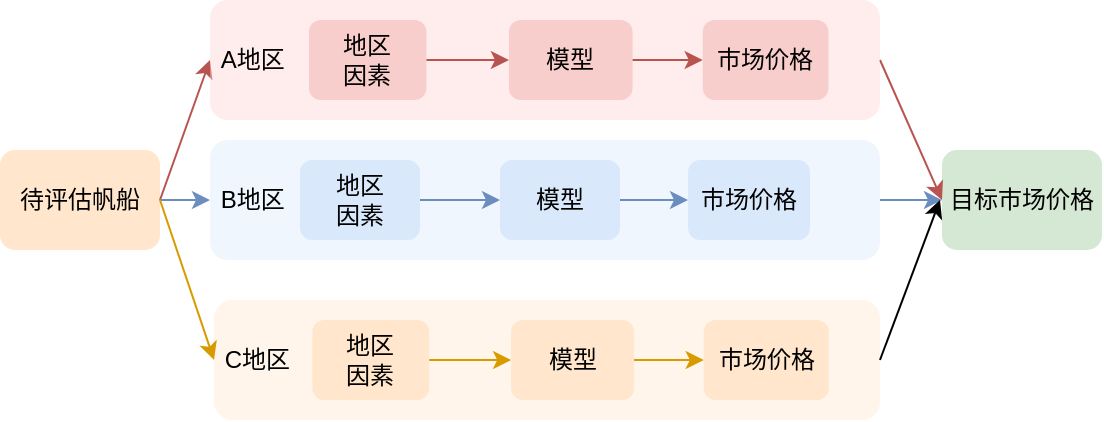 <mxfile version="21.0.8" type="github">
  <diagram name="第 1 页" id="S1QftpWEGq1zg3Fq66IN">
    <mxGraphModel dx="662" dy="423" grid="1" gridSize="10" guides="1" tooltips="1" connect="1" arrows="1" fold="1" page="1" pageScale="1" pageWidth="827" pageHeight="1169" math="0" shadow="0">
      <root>
        <mxCell id="0" />
        <mxCell id="1" parent="0" />
        <mxCell id="Emok9PFtpWs19b4eqsXd-29" value="&amp;nbsp;B地区" style="rounded=1;whiteSpace=wrap;html=1;fillColor=#dae8fc;align=left;strokeColor=none;opacity=40;" vertex="1" parent="1">
          <mxGeometry x="175" y="160" width="335" height="60" as="geometry" />
        </mxCell>
        <mxCell id="Emok9PFtpWs19b4eqsXd-1" value="待评估帆船" style="rounded=1;whiteSpace=wrap;html=1;fillColor=#ffe6cc;strokeColor=none;" vertex="1" parent="1">
          <mxGeometry x="70" y="165" width="80" height="50" as="geometry" />
        </mxCell>
        <mxCell id="Emok9PFtpWs19b4eqsXd-5" value="目标市场价格" style="rounded=1;whiteSpace=wrap;html=1;fillColor=#d5e8d4;strokeColor=none;" vertex="1" parent="1">
          <mxGeometry x="541" y="165" width="80" height="50" as="geometry" />
        </mxCell>
        <mxCell id="Emok9PFtpWs19b4eqsXd-6" value="" style="endArrow=classic;html=1;rounded=0;exitX=1;exitY=0.5;exitDx=0;exitDy=0;entryX=0;entryY=0.5;entryDx=0;entryDy=0;fillColor=#f8cecc;strokeColor=#b85450;" edge="1" parent="1" source="Emok9PFtpWs19b4eqsXd-1" target="Emok9PFtpWs19b4eqsXd-28">
          <mxGeometry width="50" height="50" relative="1" as="geometry">
            <mxPoint x="380" y="290" as="sourcePoint" />
            <mxPoint x="430" y="240" as="targetPoint" />
          </mxGeometry>
        </mxCell>
        <mxCell id="Emok9PFtpWs19b4eqsXd-9" value="" style="endArrow=classic;html=1;rounded=0;exitX=1;exitY=0.5;exitDx=0;exitDy=0;entryX=0;entryY=0.5;entryDx=0;entryDy=0;fillColor=#f8cecc;strokeColor=#b85450;" edge="1" parent="1" source="Emok9PFtpWs19b4eqsXd-28" target="Emok9PFtpWs19b4eqsXd-5">
          <mxGeometry width="50" height="50" relative="1" as="geometry">
            <mxPoint x="380" y="290" as="sourcePoint" />
            <mxPoint x="430" y="240" as="targetPoint" />
          </mxGeometry>
        </mxCell>
        <mxCell id="Emok9PFtpWs19b4eqsXd-13" value="市场价格" style="rounded=1;whiteSpace=wrap;html=1;fillColor=#dae8fc;strokeColor=none;" vertex="1" parent="1">
          <mxGeometry x="414" y="170" width="61" height="40" as="geometry" />
        </mxCell>
        <mxCell id="Emok9PFtpWs19b4eqsXd-15" value="地区&lt;br&gt;因素" style="rounded=1;whiteSpace=wrap;html=1;fillColor=#dae8fc;strokeColor=none;" vertex="1" parent="1">
          <mxGeometry x="220" y="170" width="60" height="40" as="geometry" />
        </mxCell>
        <mxCell id="Emok9PFtpWs19b4eqsXd-18" value="模型" style="rounded=1;whiteSpace=wrap;html=1;fillColor=#dae8fc;strokeColor=none;" vertex="1" parent="1">
          <mxGeometry x="320" y="170" width="60" height="40" as="geometry" />
        </mxCell>
        <mxCell id="Emok9PFtpWs19b4eqsXd-19" value="" style="endArrow=classic;html=1;rounded=0;fillColor=#dae8fc;strokeColor=#6c8ebf;exitX=1;exitY=0.5;exitDx=0;exitDy=0;entryX=0;entryY=0.5;entryDx=0;entryDy=0;" edge="1" parent="1" source="Emok9PFtpWs19b4eqsXd-1" target="Emok9PFtpWs19b4eqsXd-29">
          <mxGeometry width="50" height="50" relative="1" as="geometry">
            <mxPoint x="180" y="190" as="sourcePoint" />
            <mxPoint x="180" y="190" as="targetPoint" />
          </mxGeometry>
        </mxCell>
        <mxCell id="Emok9PFtpWs19b4eqsXd-24" value="" style="endArrow=classic;html=1;rounded=0;exitX=1;exitY=0.5;exitDx=0;exitDy=0;fillColor=#dae8fc;strokeColor=#6c8ebf;" edge="1" parent="1" source="Emok9PFtpWs19b4eqsXd-15" target="Emok9PFtpWs19b4eqsXd-18">
          <mxGeometry width="50" height="50" relative="1" as="geometry">
            <mxPoint x="380" y="220" as="sourcePoint" />
            <mxPoint x="430" y="170" as="targetPoint" />
          </mxGeometry>
        </mxCell>
        <mxCell id="Emok9PFtpWs19b4eqsXd-25" value="" style="endArrow=classic;html=1;rounded=0;exitX=1;exitY=0.5;exitDx=0;exitDy=0;entryX=0;entryY=0.5;entryDx=0;entryDy=0;fillColor=#dae8fc;strokeColor=#6c8ebf;" edge="1" parent="1" source="Emok9PFtpWs19b4eqsXd-18" target="Emok9PFtpWs19b4eqsXd-13">
          <mxGeometry width="50" height="50" relative="1" as="geometry">
            <mxPoint x="380" y="220" as="sourcePoint" />
            <mxPoint x="430" y="170" as="targetPoint" />
          </mxGeometry>
        </mxCell>
        <mxCell id="Emok9PFtpWs19b4eqsXd-26" value="" style="endArrow=classic;html=1;rounded=0;entryX=0;entryY=0.5;entryDx=0;entryDy=0;fillColor=#dae8fc;strokeColor=#6c8ebf;exitX=1;exitY=0.5;exitDx=0;exitDy=0;" edge="1" parent="1" source="Emok9PFtpWs19b4eqsXd-29" target="Emok9PFtpWs19b4eqsXd-5">
          <mxGeometry width="50" height="50" relative="1" as="geometry">
            <mxPoint x="510" y="190" as="sourcePoint" />
            <mxPoint x="430" y="170" as="targetPoint" />
          </mxGeometry>
        </mxCell>
        <mxCell id="Emok9PFtpWs19b4eqsXd-30" value="" style="group" vertex="1" connectable="0" parent="1">
          <mxGeometry x="175" y="90" width="335" height="60" as="geometry" />
        </mxCell>
        <mxCell id="Emok9PFtpWs19b4eqsXd-28" value="&amp;nbsp;A地区" style="rounded=1;whiteSpace=wrap;html=1;fillColor=#FCD2D0;align=left;strokeColor=none;opacity=40;" vertex="1" parent="Emok9PFtpWs19b4eqsXd-30">
          <mxGeometry width="335.0" height="60" as="geometry" />
        </mxCell>
        <mxCell id="Emok9PFtpWs19b4eqsXd-3" value="地区&lt;br&gt;因素" style="rounded=1;whiteSpace=wrap;html=1;fillColor=#f8cecc;strokeColor=none;" vertex="1" parent="Emok9PFtpWs19b4eqsXd-30">
          <mxGeometry x="49.477" y="10" width="58.754" height="40" as="geometry" />
        </mxCell>
        <mxCell id="Emok9PFtpWs19b4eqsXd-4" value="市场价格" style="rounded=1;whiteSpace=wrap;html=1;fillColor=#f8cecc;strokeColor=none;" vertex="1" parent="Emok9PFtpWs19b4eqsXd-30">
          <mxGeometry x="246.354" y="10" width="62.877" height="40" as="geometry" />
        </mxCell>
        <mxCell id="Emok9PFtpWs19b4eqsXd-17" value="模型" style="rounded=1;whiteSpace=wrap;html=1;fillColor=#f8cecc;strokeColor=none;" vertex="1" parent="Emok9PFtpWs19b4eqsXd-30">
          <mxGeometry x="149.462" y="10" width="61.846" height="40" as="geometry" />
        </mxCell>
        <mxCell id="Emok9PFtpWs19b4eqsXd-21" value="" style="endArrow=classic;html=1;rounded=0;exitX=1;exitY=0.5;exitDx=0;exitDy=0;strokeColor=#b85450;fillColor=#f8cecc;" edge="1" parent="Emok9PFtpWs19b4eqsXd-30" source="Emok9PFtpWs19b4eqsXd-3" target="Emok9PFtpWs19b4eqsXd-17">
          <mxGeometry width="50" height="50" relative="1" as="geometry">
            <mxPoint x="211.308" y="130" as="sourcePoint" />
            <mxPoint x="262.846" y="80" as="targetPoint" />
          </mxGeometry>
        </mxCell>
        <mxCell id="Emok9PFtpWs19b4eqsXd-22" value="" style="endArrow=classic;html=1;rounded=0;exitX=1;exitY=0.5;exitDx=0;exitDy=0;entryX=0;entryY=0.5;entryDx=0;entryDy=0;fillColor=#f8cecc;strokeColor=#b85450;" edge="1" parent="Emok9PFtpWs19b4eqsXd-30" source="Emok9PFtpWs19b4eqsXd-17" target="Emok9PFtpWs19b4eqsXd-4">
          <mxGeometry width="50" height="50" relative="1" as="geometry">
            <mxPoint x="211.308" y="130" as="sourcePoint" />
            <mxPoint x="262.846" y="80" as="targetPoint" />
          </mxGeometry>
        </mxCell>
        <mxCell id="Emok9PFtpWs19b4eqsXd-38" value="" style="group;fillColor=#fff2cc;strokeColor=none;opacity=0;" vertex="1" connectable="0" parent="1">
          <mxGeometry x="177" y="240" width="333" height="60" as="geometry" />
        </mxCell>
        <mxCell id="Emok9PFtpWs19b4eqsXd-39" value="&amp;nbsp;C地区" style="rounded=1;whiteSpace=wrap;html=1;fillColor=#ffe6cc;align=left;strokeColor=none;opacity=40;" vertex="1" parent="Emok9PFtpWs19b4eqsXd-38">
          <mxGeometry width="333.0" height="60" as="geometry" />
        </mxCell>
        <mxCell id="Emok9PFtpWs19b4eqsXd-40" value="地区&lt;br&gt;因素" style="rounded=1;whiteSpace=wrap;html=1;fillColor=#ffe6cc;strokeColor=none;" vertex="1" parent="Emok9PFtpWs19b4eqsXd-38">
          <mxGeometry x="49.182" y="10" width="58.403" height="40" as="geometry" />
        </mxCell>
        <mxCell id="Emok9PFtpWs19b4eqsXd-41" value="市场价格" style="rounded=1;whiteSpace=wrap;html=1;fillColor=#ffe6cc;strokeColor=none;" vertex="1" parent="Emok9PFtpWs19b4eqsXd-38">
          <mxGeometry x="244.883" y="10" width="62.502" height="40" as="geometry" />
        </mxCell>
        <mxCell id="Emok9PFtpWs19b4eqsXd-42" value="模型" style="rounded=1;whiteSpace=wrap;html=1;fillColor=#ffe6cc;strokeColor=none;" vertex="1" parent="Emok9PFtpWs19b4eqsXd-38">
          <mxGeometry x="148.569" y="10" width="61.477" height="40" as="geometry" />
        </mxCell>
        <mxCell id="Emok9PFtpWs19b4eqsXd-43" value="" style="endArrow=classic;html=1;rounded=0;exitX=1;exitY=0.5;exitDx=0;exitDy=0;strokeColor=#d79b00;fillColor=#ffe6cc;" edge="1" parent="Emok9PFtpWs19b4eqsXd-38" source="Emok9PFtpWs19b4eqsXd-40" target="Emok9PFtpWs19b4eqsXd-42">
          <mxGeometry width="50" height="50" relative="1" as="geometry">
            <mxPoint x="210.046" y="130" as="sourcePoint" />
            <mxPoint x="261.277" y="80" as="targetPoint" />
          </mxGeometry>
        </mxCell>
        <mxCell id="Emok9PFtpWs19b4eqsXd-44" value="" style="endArrow=classic;html=1;rounded=0;exitX=1;exitY=0.5;exitDx=0;exitDy=0;entryX=0;entryY=0.5;entryDx=0;entryDy=0;fillColor=#ffe6cc;strokeColor=#d79b00;" edge="1" parent="Emok9PFtpWs19b4eqsXd-38" source="Emok9PFtpWs19b4eqsXd-42" target="Emok9PFtpWs19b4eqsXd-41">
          <mxGeometry width="50" height="50" relative="1" as="geometry">
            <mxPoint x="210.046" y="130" as="sourcePoint" />
            <mxPoint x="261.277" y="80" as="targetPoint" />
          </mxGeometry>
        </mxCell>
        <mxCell id="Emok9PFtpWs19b4eqsXd-45" value="" style="endArrow=classic;html=1;rounded=0;exitX=1;exitY=0.5;exitDx=0;exitDy=0;entryX=0;entryY=0.5;entryDx=0;entryDy=0;fillColor=#ffe6cc;strokeColor=#d79b00;" edge="1" parent="1" source="Emok9PFtpWs19b4eqsXd-1" target="Emok9PFtpWs19b4eqsXd-39">
          <mxGeometry width="50" height="50" relative="1" as="geometry">
            <mxPoint x="380" y="210" as="sourcePoint" />
            <mxPoint x="430" y="160" as="targetPoint" />
          </mxGeometry>
        </mxCell>
        <mxCell id="Emok9PFtpWs19b4eqsXd-46" value="" style="endArrow=classic;html=1;rounded=0;exitX=1;exitY=0.5;exitDx=0;exitDy=0;" edge="1" parent="1" source="Emok9PFtpWs19b4eqsXd-39">
          <mxGeometry width="50" height="50" relative="1" as="geometry">
            <mxPoint x="160" y="200" as="sourcePoint" />
            <mxPoint x="540" y="190" as="targetPoint" />
          </mxGeometry>
        </mxCell>
      </root>
    </mxGraphModel>
  </diagram>
</mxfile>
